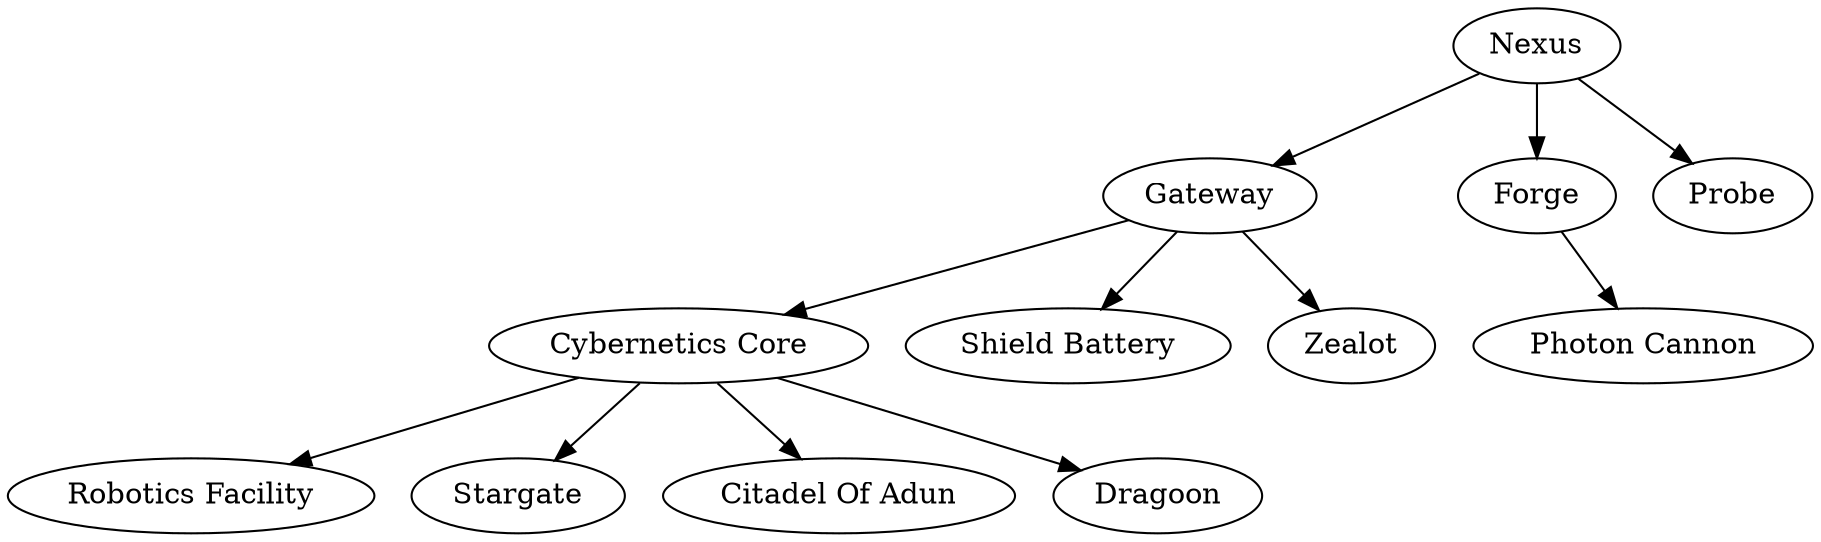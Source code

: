 digraph G {
0 [depth=0, label=Nexus, penwidth=1, strength=1, x=0, y=0, z=0];
1 [depth=1, label=Gateway, penwidth=1, strength=1, x=0, y=0, z=0];
2 [depth=1, label=Forge, penwidth=1, strength=1, x=0, y=0, z=0];
3 [depth=1, label=Probe, penwidth=1, strength=1, x=0, y=0, z=0];
4 [depth=2, label="Cybernetics Core", penwidth=1, strength=1, x=0, y=0, z=0];
5 [depth=2, label="Shield Battery", penwidth=1, strength=1, x=0, y=0, z=0];
6 [depth=2, label="Photon Cannon", penwidth=1, strength=1, x=0, y=0, z=0];
7 [depth=2, label=Zealot, penwidth=1, strength=1, x=0, y=0, z=0];
8 [depth=3, label="Robotics Facility", penwidth=1, strength=1, x=0, y=0, z=0];
9 [depth=3, label=Stargate, penwidth=1, strength=1, x=0, y=0, z=0];
10 [depth=3, label="Citadel Of Adun", penwidth=1, strength=1, x=0, y=0, z=0];
11 [depth=3, label=Dragoon, penwidth=1, strength=1, x=0, y=0, z=0];
0->1 ;
0->2 ;
0->3 ;
1->4 ;
1->5 ;
2->6 ;
1->7 ;
4->8 ;
4->9 ;
4->10 ;
4->11 ;
}

